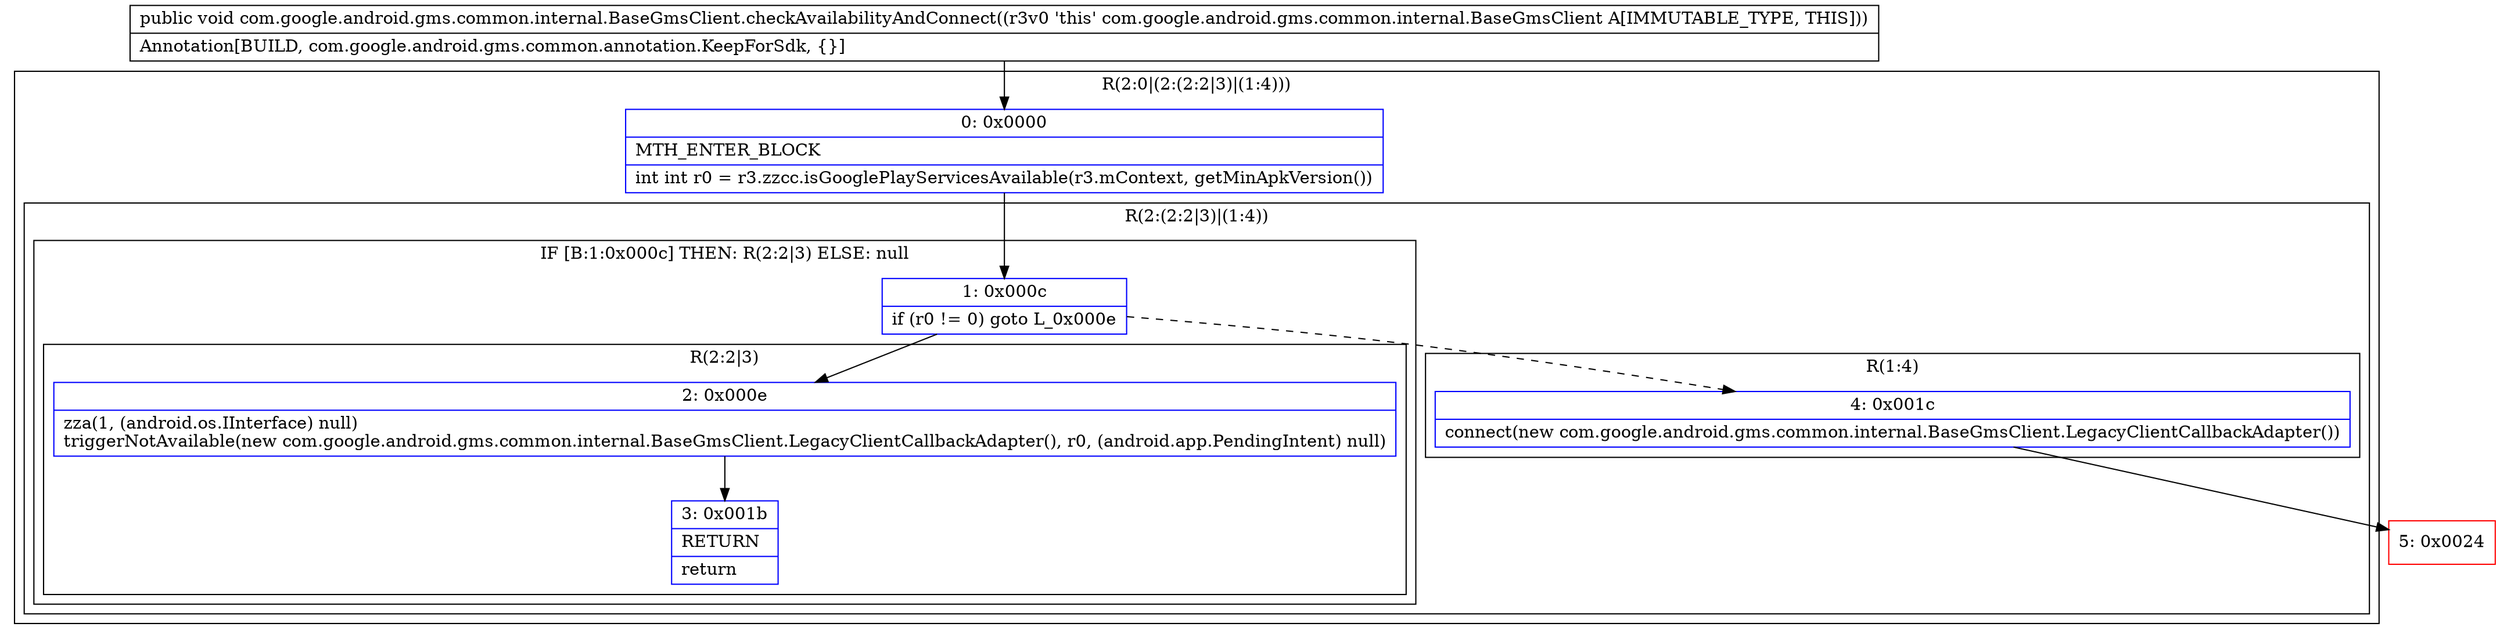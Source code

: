 digraph "CFG forcom.google.android.gms.common.internal.BaseGmsClient.checkAvailabilityAndConnect()V" {
subgraph cluster_Region_1113935538 {
label = "R(2:0|(2:(2:2|3)|(1:4)))";
node [shape=record,color=blue];
Node_0 [shape=record,label="{0\:\ 0x0000|MTH_ENTER_BLOCK\l|int int r0 = r3.zzcc.isGooglePlayServicesAvailable(r3.mContext, getMinApkVersion())\l}"];
subgraph cluster_Region_396465913 {
label = "R(2:(2:2|3)|(1:4))";
node [shape=record,color=blue];
subgraph cluster_IfRegion_1641118334 {
label = "IF [B:1:0x000c] THEN: R(2:2|3) ELSE: null";
node [shape=record,color=blue];
Node_1 [shape=record,label="{1\:\ 0x000c|if (r0 != 0) goto L_0x000e\l}"];
subgraph cluster_Region_485534142 {
label = "R(2:2|3)";
node [shape=record,color=blue];
Node_2 [shape=record,label="{2\:\ 0x000e|zza(1, (android.os.IInterface) null)\ltriggerNotAvailable(new com.google.android.gms.common.internal.BaseGmsClient.LegacyClientCallbackAdapter(), r0, (android.app.PendingIntent) null)\l}"];
Node_3 [shape=record,label="{3\:\ 0x001b|RETURN\l|return\l}"];
}
}
subgraph cluster_Region_1344761386 {
label = "R(1:4)";
node [shape=record,color=blue];
Node_4 [shape=record,label="{4\:\ 0x001c|connect(new com.google.android.gms.common.internal.BaseGmsClient.LegacyClientCallbackAdapter())\l}"];
}
}
}
Node_5 [shape=record,color=red,label="{5\:\ 0x0024}"];
MethodNode[shape=record,label="{public void com.google.android.gms.common.internal.BaseGmsClient.checkAvailabilityAndConnect((r3v0 'this' com.google.android.gms.common.internal.BaseGmsClient A[IMMUTABLE_TYPE, THIS]))  | Annotation[BUILD, com.google.android.gms.common.annotation.KeepForSdk, \{\}]\l}"];
MethodNode -> Node_0;
Node_0 -> Node_1;
Node_1 -> Node_2;
Node_1 -> Node_4[style=dashed];
Node_2 -> Node_3;
Node_4 -> Node_5;
}

